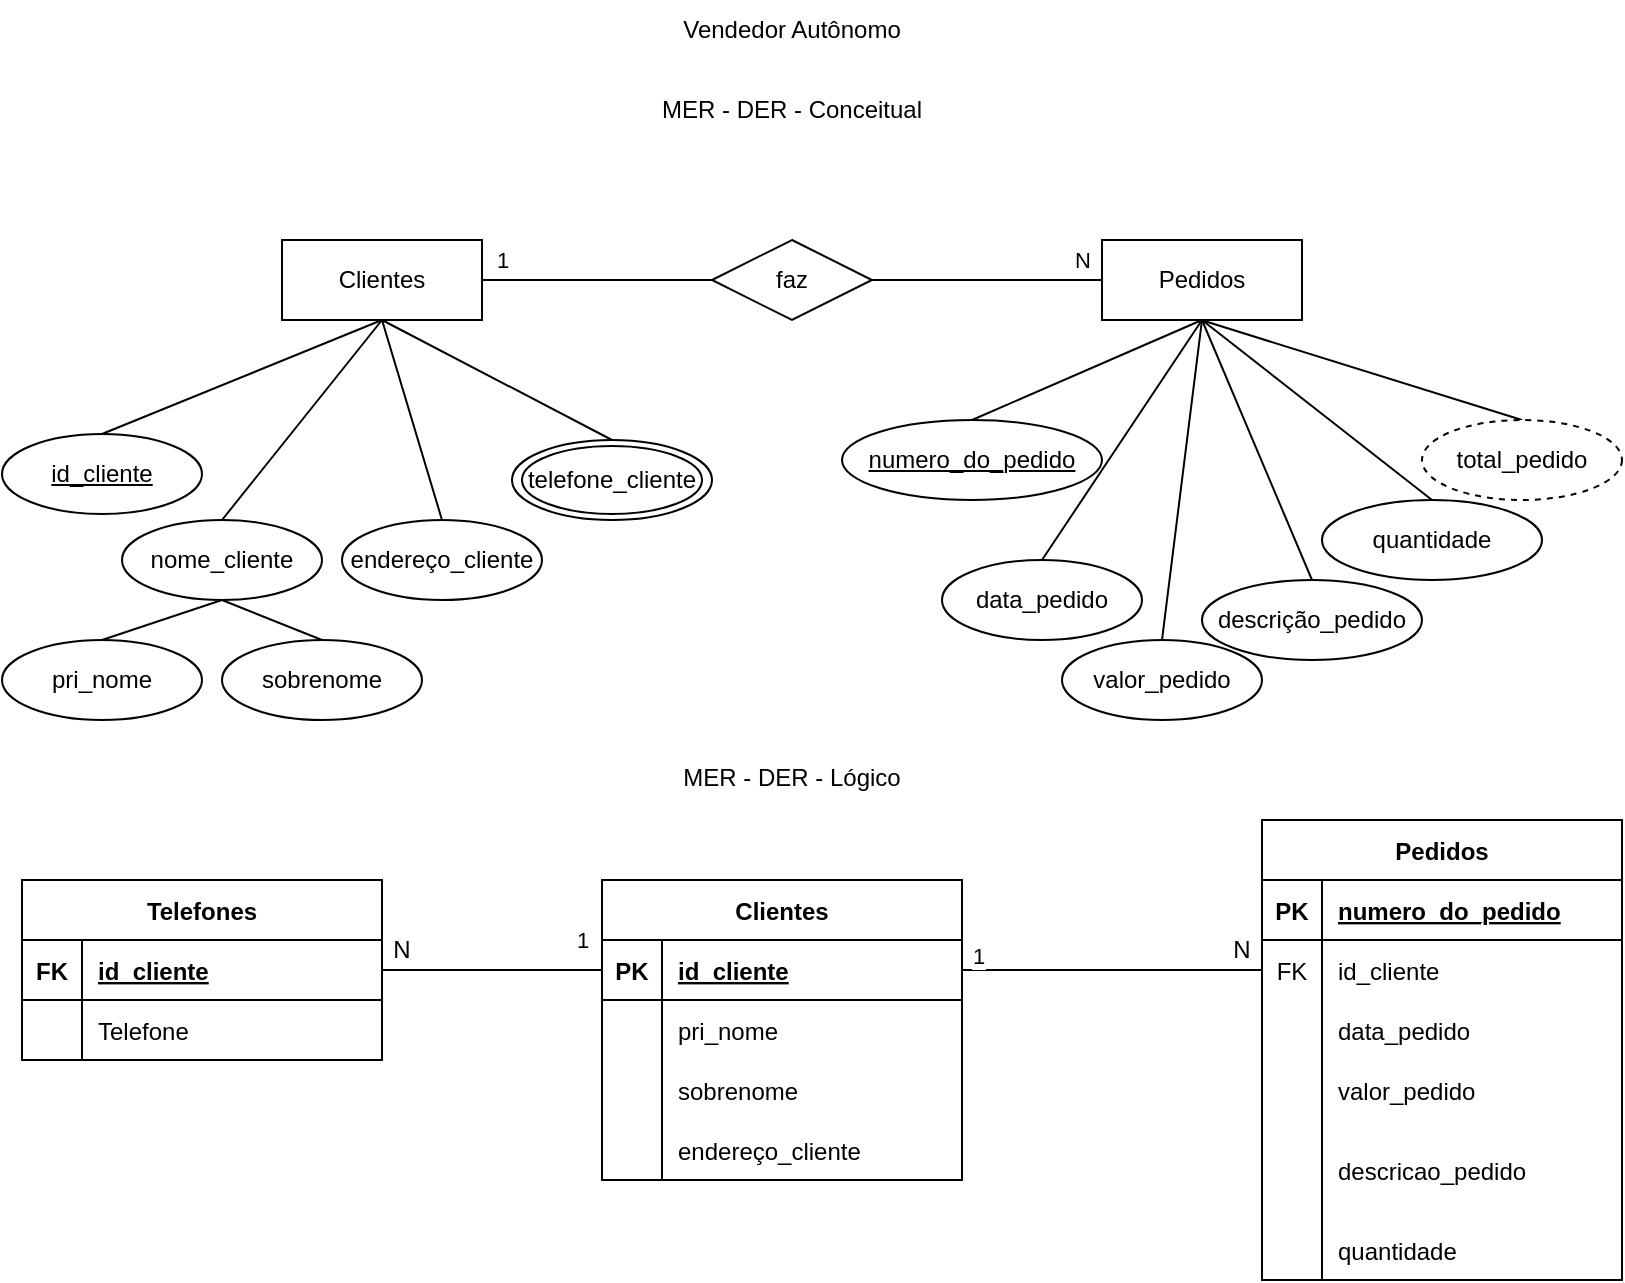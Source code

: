 <mxfile version="20.0.1" type="device"><diagram id="HCURCA-WbZn8YKSP5B72" name="Page-1"><mxGraphModel dx="981" dy="542" grid="1" gridSize="10" guides="1" tooltips="1" connect="1" arrows="1" fold="1" page="1" pageScale="1" pageWidth="1169" pageHeight="827" math="0" shadow="0"><root><mxCell id="0"/><mxCell id="1" parent="0"/><mxCell id="FFzMxiE_O8HpIaCIG6Eo-1" value="Vendedor Autônomo" style="text;html=1;strokeColor=none;fillColor=none;align=center;verticalAlign=middle;whiteSpace=wrap;rounded=0;" vertex="1" parent="1"><mxGeometry x="500" y="40" width="170" height="30" as="geometry"/></mxCell><mxCell id="FFzMxiE_O8HpIaCIG6Eo-3" value="id_cliente" style="ellipse;whiteSpace=wrap;html=1;align=center;fontStyle=4" vertex="1" parent="1"><mxGeometry x="190" y="257" width="100" height="40" as="geometry"/></mxCell><mxCell id="FFzMxiE_O8HpIaCIG6Eo-22" style="edgeStyle=none;rounded=0;orthogonalLoop=1;jettySize=auto;html=1;exitX=0.5;exitY=0;exitDx=0;exitDy=0;endArrow=none;endFill=0;" edge="1" parent="1" source="FFzMxiE_O8HpIaCIG6Eo-4"><mxGeometry relative="1" as="geometry"><mxPoint x="380" y="200" as="targetPoint"/></mxGeometry></mxCell><mxCell id="FFzMxiE_O8HpIaCIG6Eo-118" style="edgeStyle=none;rounded=0;orthogonalLoop=1;jettySize=auto;html=1;exitX=0.5;exitY=1;exitDx=0;exitDy=0;entryX=0.5;entryY=0;entryDx=0;entryDy=0;endArrow=none;endFill=0;" edge="1" parent="1" source="FFzMxiE_O8HpIaCIG6Eo-4" target="FFzMxiE_O8HpIaCIG6Eo-116"><mxGeometry relative="1" as="geometry"/></mxCell><mxCell id="FFzMxiE_O8HpIaCIG6Eo-4" value="nome_cliente" style="ellipse;whiteSpace=wrap;html=1;align=center;" vertex="1" parent="1"><mxGeometry x="250" y="300" width="100" height="40" as="geometry"/></mxCell><mxCell id="FFzMxiE_O8HpIaCIG6Eo-23" style="edgeStyle=none;rounded=0;orthogonalLoop=1;jettySize=auto;html=1;exitX=0.5;exitY=0;exitDx=0;exitDy=0;endArrow=none;endFill=0;" edge="1" parent="1" source="FFzMxiE_O8HpIaCIG6Eo-5"><mxGeometry relative="1" as="geometry"><mxPoint x="380" y="200" as="targetPoint"/></mxGeometry></mxCell><mxCell id="FFzMxiE_O8HpIaCIG6Eo-5" value="endereço_cliente" style="ellipse;whiteSpace=wrap;html=1;align=center;" vertex="1" parent="1"><mxGeometry x="360" y="300" width="100" height="40" as="geometry"/></mxCell><mxCell id="FFzMxiE_O8HpIaCIG6Eo-24" style="edgeStyle=none;rounded=0;orthogonalLoop=1;jettySize=auto;html=1;exitX=0.5;exitY=0;exitDx=0;exitDy=0;endArrow=none;endFill=0;" edge="1" parent="1" source="FFzMxiE_O8HpIaCIG6Eo-6"><mxGeometry relative="1" as="geometry"><mxPoint x="380" y="200" as="targetPoint"/></mxGeometry></mxCell><mxCell id="FFzMxiE_O8HpIaCIG6Eo-6" value="telefone_cliente" style="ellipse;whiteSpace=wrap;html=1;align=center;" vertex="1" parent="1"><mxGeometry x="445" y="260" width="100" height="40" as="geometry"/></mxCell><mxCell id="FFzMxiE_O8HpIaCIG6Eo-25" style="edgeStyle=none;rounded=0;orthogonalLoop=1;jettySize=auto;html=1;exitX=0.5;exitY=0;exitDx=0;exitDy=0;entryX=0.5;entryY=1;entryDx=0;entryDy=0;endArrow=none;endFill=0;" edge="1" parent="1" source="FFzMxiE_O8HpIaCIG6Eo-7" target="FFzMxiE_O8HpIaCIG6Eo-12"><mxGeometry relative="1" as="geometry"/></mxCell><mxCell id="FFzMxiE_O8HpIaCIG6Eo-7" value="numero_do_pedido" style="ellipse;whiteSpace=wrap;html=1;align=center;fontStyle=4" vertex="1" parent="1"><mxGeometry x="610" y="250" width="130" height="40" as="geometry"/></mxCell><mxCell id="FFzMxiE_O8HpIaCIG6Eo-26" style="edgeStyle=none;rounded=0;orthogonalLoop=1;jettySize=auto;html=1;exitX=0.5;exitY=0;exitDx=0;exitDy=0;entryX=0.5;entryY=1;entryDx=0;entryDy=0;endArrow=none;endFill=0;" edge="1" parent="1" source="FFzMxiE_O8HpIaCIG6Eo-8" target="FFzMxiE_O8HpIaCIG6Eo-12"><mxGeometry relative="1" as="geometry"/></mxCell><mxCell id="FFzMxiE_O8HpIaCIG6Eo-8" value="data_pedido" style="ellipse;whiteSpace=wrap;html=1;align=center;" vertex="1" parent="1"><mxGeometry x="660" y="320" width="100" height="40" as="geometry"/></mxCell><mxCell id="FFzMxiE_O8HpIaCIG6Eo-27" style="edgeStyle=none;rounded=0;orthogonalLoop=1;jettySize=auto;html=1;exitX=0.5;exitY=0;exitDx=0;exitDy=0;endArrow=none;endFill=0;" edge="1" parent="1" source="FFzMxiE_O8HpIaCIG6Eo-9"><mxGeometry relative="1" as="geometry"><mxPoint x="790" y="200" as="targetPoint"/></mxGeometry></mxCell><mxCell id="FFzMxiE_O8HpIaCIG6Eo-9" value="valor_pedido" style="ellipse;whiteSpace=wrap;html=1;align=center;" vertex="1" parent="1"><mxGeometry x="720" y="360" width="100" height="40" as="geometry"/></mxCell><mxCell id="FFzMxiE_O8HpIaCIG6Eo-28" style="edgeStyle=none;rounded=0;orthogonalLoop=1;jettySize=auto;html=1;exitX=0.5;exitY=0;exitDx=0;exitDy=0;endArrow=none;endFill=0;" edge="1" parent="1" source="FFzMxiE_O8HpIaCIG6Eo-10"><mxGeometry relative="1" as="geometry"><mxPoint x="790" y="200" as="targetPoint"/></mxGeometry></mxCell><mxCell id="FFzMxiE_O8HpIaCIG6Eo-10" value="descrição_pedido" style="ellipse;whiteSpace=wrap;html=1;align=center;" vertex="1" parent="1"><mxGeometry x="790" y="330" width="110" height="40" as="geometry"/></mxCell><mxCell id="FFzMxiE_O8HpIaCIG6Eo-15" value="1" style="rounded=0;orthogonalLoop=1;jettySize=auto;html=1;exitX=1;exitY=0.5;exitDx=0;exitDy=0;entryX=0;entryY=0.5;entryDx=0;entryDy=0;endArrow=none;endFill=0;" edge="1" parent="1" source="FFzMxiE_O8HpIaCIG6Eo-11" target="FFzMxiE_O8HpIaCIG6Eo-14"><mxGeometry x="-0.826" y="10" relative="1" as="geometry"><mxPoint as="offset"/></mxGeometry></mxCell><mxCell id="FFzMxiE_O8HpIaCIG6Eo-21" style="edgeStyle=none;rounded=0;orthogonalLoop=1;jettySize=auto;html=1;exitX=0.5;exitY=1;exitDx=0;exitDy=0;entryX=0.5;entryY=0;entryDx=0;entryDy=0;endArrow=none;endFill=0;" edge="1" parent="1" source="FFzMxiE_O8HpIaCIG6Eo-11" target="FFzMxiE_O8HpIaCIG6Eo-3"><mxGeometry relative="1" as="geometry"/></mxCell><mxCell id="FFzMxiE_O8HpIaCIG6Eo-11" value="Clientes" style="whiteSpace=wrap;html=1;align=center;" vertex="1" parent="1"><mxGeometry x="330" y="160" width="100" height="40" as="geometry"/></mxCell><mxCell id="FFzMxiE_O8HpIaCIG6Eo-12" value="Pedidos" style="whiteSpace=wrap;html=1;align=center;" vertex="1" parent="1"><mxGeometry x="740" y="160" width="100" height="40" as="geometry"/></mxCell><mxCell id="FFzMxiE_O8HpIaCIG6Eo-13" value="MER - DER - Conceitual" style="text;html=1;strokeColor=none;fillColor=none;align=center;verticalAlign=middle;whiteSpace=wrap;rounded=0;" vertex="1" parent="1"><mxGeometry x="500" y="80" width="170" height="30" as="geometry"/></mxCell><mxCell id="FFzMxiE_O8HpIaCIG6Eo-16" value="N" style="edgeStyle=none;rounded=0;orthogonalLoop=1;jettySize=auto;html=1;exitX=1;exitY=0.5;exitDx=0;exitDy=0;entryX=0;entryY=0.5;entryDx=0;entryDy=0;endArrow=none;endFill=0;" edge="1" parent="1" source="FFzMxiE_O8HpIaCIG6Eo-14" target="FFzMxiE_O8HpIaCIG6Eo-12"><mxGeometry x="0.826" y="10" relative="1" as="geometry"><mxPoint as="offset"/></mxGeometry></mxCell><mxCell id="FFzMxiE_O8HpIaCIG6Eo-14" value="faz" style="shape=rhombus;perimeter=rhombusPerimeter;whiteSpace=wrap;html=1;align=center;" vertex="1" parent="1"><mxGeometry x="545" y="160" width="80" height="40" as="geometry"/></mxCell><mxCell id="FFzMxiE_O8HpIaCIG6Eo-18" value="telefone_cliente" style="ellipse;whiteSpace=wrap;html=1;align=center;" vertex="1" parent="1"><mxGeometry x="450" y="263" width="90" height="34" as="geometry"/></mxCell><mxCell id="FFzMxiE_O8HpIaCIG6Eo-32" style="edgeStyle=none;rounded=0;orthogonalLoop=1;jettySize=auto;html=1;exitX=0.5;exitY=0;exitDx=0;exitDy=0;endArrow=none;endFill=0;" edge="1" parent="1" source="FFzMxiE_O8HpIaCIG6Eo-29"><mxGeometry relative="1" as="geometry"><mxPoint x="790" y="200.143" as="targetPoint"/></mxGeometry></mxCell><mxCell id="FFzMxiE_O8HpIaCIG6Eo-29" value="total_pedido" style="ellipse;whiteSpace=wrap;html=1;align=center;dashed=1;" vertex="1" parent="1"><mxGeometry x="900" y="250" width="100" height="40" as="geometry"/></mxCell><mxCell id="FFzMxiE_O8HpIaCIG6Eo-31" style="edgeStyle=none;rounded=0;orthogonalLoop=1;jettySize=auto;html=1;exitX=0.5;exitY=0;exitDx=0;exitDy=0;endArrow=none;endFill=0;" edge="1" parent="1" source="FFzMxiE_O8HpIaCIG6Eo-30"><mxGeometry relative="1" as="geometry"><mxPoint x="790" y="200" as="targetPoint"/></mxGeometry></mxCell><mxCell id="FFzMxiE_O8HpIaCIG6Eo-30" value="quantidade" style="ellipse;whiteSpace=wrap;html=1;align=center;" vertex="1" parent="1"><mxGeometry x="850" y="290" width="110" height="40" as="geometry"/></mxCell><mxCell id="FFzMxiE_O8HpIaCIG6Eo-33" value="MER - DER - Lógico" style="text;html=1;strokeColor=none;fillColor=none;align=center;verticalAlign=middle;whiteSpace=wrap;rounded=0;" vertex="1" parent="1"><mxGeometry x="500" y="414" width="170" height="30" as="geometry"/></mxCell><mxCell id="FFzMxiE_O8HpIaCIG6Eo-34" value="Clientes" style="shape=table;startSize=30;container=1;collapsible=1;childLayout=tableLayout;fixedRows=1;rowLines=0;fontStyle=1;align=center;resizeLast=1;" vertex="1" parent="1"><mxGeometry x="490" y="480" width="180" height="150" as="geometry"/></mxCell><mxCell id="FFzMxiE_O8HpIaCIG6Eo-35" value="" style="shape=tableRow;horizontal=0;startSize=0;swimlaneHead=0;swimlaneBody=0;fillColor=none;collapsible=0;dropTarget=0;points=[[0,0.5],[1,0.5]];portConstraint=eastwest;top=0;left=0;right=0;bottom=1;" vertex="1" parent="FFzMxiE_O8HpIaCIG6Eo-34"><mxGeometry y="30" width="180" height="30" as="geometry"/></mxCell><mxCell id="FFzMxiE_O8HpIaCIG6Eo-36" value="PK" style="shape=partialRectangle;connectable=0;fillColor=none;top=0;left=0;bottom=0;right=0;fontStyle=1;overflow=hidden;" vertex="1" parent="FFzMxiE_O8HpIaCIG6Eo-35"><mxGeometry width="30" height="30" as="geometry"><mxRectangle width="30" height="30" as="alternateBounds"/></mxGeometry></mxCell><mxCell id="FFzMxiE_O8HpIaCIG6Eo-37" value="id_cliente" style="shape=partialRectangle;connectable=0;fillColor=none;top=0;left=0;bottom=0;right=0;align=left;spacingLeft=6;fontStyle=5;overflow=hidden;" vertex="1" parent="FFzMxiE_O8HpIaCIG6Eo-35"><mxGeometry x="30" width="150" height="30" as="geometry"><mxRectangle width="150" height="30" as="alternateBounds"/></mxGeometry></mxCell><mxCell id="FFzMxiE_O8HpIaCIG6Eo-38" value="" style="shape=tableRow;horizontal=0;startSize=0;swimlaneHead=0;swimlaneBody=0;fillColor=none;collapsible=0;dropTarget=0;points=[[0,0.5],[1,0.5]];portConstraint=eastwest;top=0;left=0;right=0;bottom=0;" vertex="1" parent="FFzMxiE_O8HpIaCIG6Eo-34"><mxGeometry y="60" width="180" height="30" as="geometry"/></mxCell><mxCell id="FFzMxiE_O8HpIaCIG6Eo-39" value="" style="shape=partialRectangle;connectable=0;fillColor=none;top=0;left=0;bottom=0;right=0;editable=1;overflow=hidden;" vertex="1" parent="FFzMxiE_O8HpIaCIG6Eo-38"><mxGeometry width="30" height="30" as="geometry"><mxRectangle width="30" height="30" as="alternateBounds"/></mxGeometry></mxCell><mxCell id="FFzMxiE_O8HpIaCIG6Eo-40" value="pri_nome" style="shape=partialRectangle;connectable=0;fillColor=none;top=0;left=0;bottom=0;right=0;align=left;spacingLeft=6;overflow=hidden;" vertex="1" parent="FFzMxiE_O8HpIaCIG6Eo-38"><mxGeometry x="30" width="150" height="30" as="geometry"><mxRectangle width="150" height="30" as="alternateBounds"/></mxGeometry></mxCell><mxCell id="FFzMxiE_O8HpIaCIG6Eo-120" value="" style="shape=tableRow;horizontal=0;startSize=0;swimlaneHead=0;swimlaneBody=0;fillColor=none;collapsible=0;dropTarget=0;points=[[0,0.5],[1,0.5]];portConstraint=eastwest;top=0;left=0;right=0;bottom=0;" vertex="1" parent="FFzMxiE_O8HpIaCIG6Eo-34"><mxGeometry y="90" width="180" height="30" as="geometry"/></mxCell><mxCell id="FFzMxiE_O8HpIaCIG6Eo-121" value="" style="shape=partialRectangle;connectable=0;fillColor=none;top=0;left=0;bottom=0;right=0;editable=1;overflow=hidden;" vertex="1" parent="FFzMxiE_O8HpIaCIG6Eo-120"><mxGeometry width="30" height="30" as="geometry"><mxRectangle width="30" height="30" as="alternateBounds"/></mxGeometry></mxCell><mxCell id="FFzMxiE_O8HpIaCIG6Eo-122" value="sobrenome" style="shape=partialRectangle;connectable=0;fillColor=none;top=0;left=0;bottom=0;right=0;align=left;spacingLeft=6;overflow=hidden;" vertex="1" parent="FFzMxiE_O8HpIaCIG6Eo-120"><mxGeometry x="30" width="150" height="30" as="geometry"><mxRectangle width="150" height="30" as="alternateBounds"/></mxGeometry></mxCell><mxCell id="FFzMxiE_O8HpIaCIG6Eo-41" value="" style="shape=tableRow;horizontal=0;startSize=0;swimlaneHead=0;swimlaneBody=0;fillColor=none;collapsible=0;dropTarget=0;points=[[0,0.5],[1,0.5]];portConstraint=eastwest;top=0;left=0;right=0;bottom=0;" vertex="1" parent="FFzMxiE_O8HpIaCIG6Eo-34"><mxGeometry y="120" width="180" height="30" as="geometry"/></mxCell><mxCell id="FFzMxiE_O8HpIaCIG6Eo-42" value="" style="shape=partialRectangle;connectable=0;fillColor=none;top=0;left=0;bottom=0;right=0;editable=1;overflow=hidden;" vertex="1" parent="FFzMxiE_O8HpIaCIG6Eo-41"><mxGeometry width="30" height="30" as="geometry"><mxRectangle width="30" height="30" as="alternateBounds"/></mxGeometry></mxCell><mxCell id="FFzMxiE_O8HpIaCIG6Eo-43" value="endereço_cliente" style="shape=partialRectangle;connectable=0;fillColor=none;top=0;left=0;bottom=0;right=0;align=left;spacingLeft=6;overflow=hidden;" vertex="1" parent="FFzMxiE_O8HpIaCIG6Eo-41"><mxGeometry x="30" width="150" height="30" as="geometry"><mxRectangle width="150" height="30" as="alternateBounds"/></mxGeometry></mxCell><mxCell id="FFzMxiE_O8HpIaCIG6Eo-47" value="Telefones" style="shape=table;startSize=30;container=1;collapsible=1;childLayout=tableLayout;fixedRows=1;rowLines=0;fontStyle=1;align=center;resizeLast=1;" vertex="1" parent="1"><mxGeometry x="200" y="480" width="180" height="90" as="geometry"/></mxCell><mxCell id="FFzMxiE_O8HpIaCIG6Eo-48" value="" style="shape=tableRow;horizontal=0;startSize=0;swimlaneHead=0;swimlaneBody=0;fillColor=none;collapsible=0;dropTarget=0;points=[[0,0.5],[1,0.5]];portConstraint=eastwest;top=0;left=0;right=0;bottom=1;" vertex="1" parent="FFzMxiE_O8HpIaCIG6Eo-47"><mxGeometry y="30" width="180" height="30" as="geometry"/></mxCell><mxCell id="FFzMxiE_O8HpIaCIG6Eo-49" value="FK" style="shape=partialRectangle;connectable=0;fillColor=none;top=0;left=0;bottom=0;right=0;fontStyle=1;overflow=hidden;" vertex="1" parent="FFzMxiE_O8HpIaCIG6Eo-48"><mxGeometry width="30" height="30" as="geometry"><mxRectangle width="30" height="30" as="alternateBounds"/></mxGeometry></mxCell><mxCell id="FFzMxiE_O8HpIaCIG6Eo-50" value="id_cliente" style="shape=partialRectangle;connectable=0;fillColor=none;top=0;left=0;bottom=0;right=0;align=left;spacingLeft=6;fontStyle=5;overflow=hidden;" vertex="1" parent="FFzMxiE_O8HpIaCIG6Eo-48"><mxGeometry x="30" width="150" height="30" as="geometry"><mxRectangle width="150" height="30" as="alternateBounds"/></mxGeometry></mxCell><mxCell id="FFzMxiE_O8HpIaCIG6Eo-51" value="" style="shape=tableRow;horizontal=0;startSize=0;swimlaneHead=0;swimlaneBody=0;fillColor=none;collapsible=0;dropTarget=0;points=[[0,0.5],[1,0.5]];portConstraint=eastwest;top=0;left=0;right=0;bottom=0;" vertex="1" parent="FFzMxiE_O8HpIaCIG6Eo-47"><mxGeometry y="60" width="180" height="30" as="geometry"/></mxCell><mxCell id="FFzMxiE_O8HpIaCIG6Eo-52" value="" style="shape=partialRectangle;connectable=0;fillColor=none;top=0;left=0;bottom=0;right=0;editable=1;overflow=hidden;" vertex="1" parent="FFzMxiE_O8HpIaCIG6Eo-51"><mxGeometry width="30" height="30" as="geometry"><mxRectangle width="30" height="30" as="alternateBounds"/></mxGeometry></mxCell><mxCell id="FFzMxiE_O8HpIaCIG6Eo-53" value="Telefone" style="shape=partialRectangle;connectable=0;fillColor=none;top=0;left=0;bottom=0;right=0;align=left;spacingLeft=6;overflow=hidden;" vertex="1" parent="FFzMxiE_O8HpIaCIG6Eo-51"><mxGeometry x="30" width="150" height="30" as="geometry"><mxRectangle width="150" height="30" as="alternateBounds"/></mxGeometry></mxCell><mxCell id="FFzMxiE_O8HpIaCIG6Eo-60" value="Pedidos" style="shape=table;startSize=30;container=1;collapsible=1;childLayout=tableLayout;fixedRows=1;rowLines=0;fontStyle=1;align=center;resizeLast=1;" vertex="1" parent="1"><mxGeometry x="820" y="450" width="180" height="230" as="geometry"/></mxCell><mxCell id="FFzMxiE_O8HpIaCIG6Eo-61" value="" style="shape=tableRow;horizontal=0;startSize=0;swimlaneHead=0;swimlaneBody=0;fillColor=none;collapsible=0;dropTarget=0;points=[[0,0.5],[1,0.5]];portConstraint=eastwest;top=0;left=0;right=0;bottom=1;" vertex="1" parent="FFzMxiE_O8HpIaCIG6Eo-60"><mxGeometry y="30" width="180" height="30" as="geometry"/></mxCell><mxCell id="FFzMxiE_O8HpIaCIG6Eo-62" value="PK" style="shape=partialRectangle;connectable=0;fillColor=none;top=0;left=0;bottom=0;right=0;fontStyle=1;overflow=hidden;" vertex="1" parent="FFzMxiE_O8HpIaCIG6Eo-61"><mxGeometry width="30" height="30" as="geometry"><mxRectangle width="30" height="30" as="alternateBounds"/></mxGeometry></mxCell><mxCell id="FFzMxiE_O8HpIaCIG6Eo-63" value="numero_do_pedido" style="shape=partialRectangle;connectable=0;fillColor=none;top=0;left=0;bottom=0;right=0;align=left;spacingLeft=6;fontStyle=5;overflow=hidden;" vertex="1" parent="FFzMxiE_O8HpIaCIG6Eo-61"><mxGeometry x="30" width="150" height="30" as="geometry"><mxRectangle width="150" height="30" as="alternateBounds"/></mxGeometry></mxCell><mxCell id="FFzMxiE_O8HpIaCIG6Eo-64" value="" style="shape=tableRow;horizontal=0;startSize=0;swimlaneHead=0;swimlaneBody=0;fillColor=none;collapsible=0;dropTarget=0;points=[[0,0.5],[1,0.5]];portConstraint=eastwest;top=0;left=0;right=0;bottom=0;" vertex="1" parent="FFzMxiE_O8HpIaCIG6Eo-60"><mxGeometry y="60" width="180" height="30" as="geometry"/></mxCell><mxCell id="FFzMxiE_O8HpIaCIG6Eo-65" value="FK" style="shape=partialRectangle;connectable=0;fillColor=none;top=0;left=0;bottom=0;right=0;editable=1;overflow=hidden;" vertex="1" parent="FFzMxiE_O8HpIaCIG6Eo-64"><mxGeometry width="30" height="30" as="geometry"><mxRectangle width="30" height="30" as="alternateBounds"/></mxGeometry></mxCell><mxCell id="FFzMxiE_O8HpIaCIG6Eo-66" value="id_cliente" style="shape=partialRectangle;connectable=0;fillColor=none;top=0;left=0;bottom=0;right=0;align=left;spacingLeft=6;overflow=hidden;" vertex="1" parent="FFzMxiE_O8HpIaCIG6Eo-64"><mxGeometry x="30" width="150" height="30" as="geometry"><mxRectangle width="150" height="30" as="alternateBounds"/></mxGeometry></mxCell><mxCell id="FFzMxiE_O8HpIaCIG6Eo-108" value="" style="shape=tableRow;horizontal=0;startSize=0;swimlaneHead=0;swimlaneBody=0;fillColor=none;collapsible=0;dropTarget=0;points=[[0,0.5],[1,0.5]];portConstraint=eastwest;top=0;left=0;right=0;bottom=0;" vertex="1" parent="FFzMxiE_O8HpIaCIG6Eo-60"><mxGeometry y="90" width="180" height="30" as="geometry"/></mxCell><mxCell id="FFzMxiE_O8HpIaCIG6Eo-109" value="" style="shape=partialRectangle;connectable=0;fillColor=none;top=0;left=0;bottom=0;right=0;editable=1;overflow=hidden;" vertex="1" parent="FFzMxiE_O8HpIaCIG6Eo-108"><mxGeometry width="30" height="30" as="geometry"><mxRectangle width="30" height="30" as="alternateBounds"/></mxGeometry></mxCell><mxCell id="FFzMxiE_O8HpIaCIG6Eo-110" value="data_pedido" style="shape=partialRectangle;connectable=0;fillColor=none;top=0;left=0;bottom=0;right=0;align=left;spacingLeft=6;overflow=hidden;" vertex="1" parent="FFzMxiE_O8HpIaCIG6Eo-108"><mxGeometry x="30" width="150" height="30" as="geometry"><mxRectangle width="150" height="30" as="alternateBounds"/></mxGeometry></mxCell><mxCell id="FFzMxiE_O8HpIaCIG6Eo-67" value="" style="shape=tableRow;horizontal=0;startSize=0;swimlaneHead=0;swimlaneBody=0;fillColor=none;collapsible=0;dropTarget=0;points=[[0,0.5],[1,0.5]];portConstraint=eastwest;top=0;left=0;right=0;bottom=0;" vertex="1" parent="FFzMxiE_O8HpIaCIG6Eo-60"><mxGeometry y="120" width="180" height="30" as="geometry"/></mxCell><mxCell id="FFzMxiE_O8HpIaCIG6Eo-68" value="" style="shape=partialRectangle;connectable=0;fillColor=none;top=0;left=0;bottom=0;right=0;editable=1;overflow=hidden;" vertex="1" parent="FFzMxiE_O8HpIaCIG6Eo-67"><mxGeometry width="30" height="30" as="geometry"><mxRectangle width="30" height="30" as="alternateBounds"/></mxGeometry></mxCell><mxCell id="FFzMxiE_O8HpIaCIG6Eo-69" value="valor_pedido" style="shape=partialRectangle;connectable=0;fillColor=none;top=0;left=0;bottom=0;right=0;align=left;spacingLeft=6;overflow=hidden;" vertex="1" parent="FFzMxiE_O8HpIaCIG6Eo-67"><mxGeometry x="30" width="150" height="30" as="geometry"><mxRectangle width="150" height="30" as="alternateBounds"/></mxGeometry></mxCell><mxCell id="FFzMxiE_O8HpIaCIG6Eo-72" value="" style="shape=tableRow;horizontal=0;startSize=0;swimlaneHead=0;swimlaneBody=0;fillColor=none;collapsible=0;dropTarget=0;points=[[0,0.5],[1,0.5]];portConstraint=eastwest;top=0;left=0;right=0;bottom=0;" vertex="1" parent="FFzMxiE_O8HpIaCIG6Eo-60"><mxGeometry y="150" width="180" height="50" as="geometry"/></mxCell><mxCell id="FFzMxiE_O8HpIaCIG6Eo-73" value="" style="shape=partialRectangle;connectable=0;fillColor=none;top=0;left=0;bottom=0;right=0;editable=1;overflow=hidden;" vertex="1" parent="FFzMxiE_O8HpIaCIG6Eo-72"><mxGeometry width="30" height="50" as="geometry"><mxRectangle width="30" height="50" as="alternateBounds"/></mxGeometry></mxCell><mxCell id="FFzMxiE_O8HpIaCIG6Eo-74" value="descricao_pedido" style="shape=partialRectangle;connectable=0;fillColor=none;top=0;left=0;bottom=0;right=0;align=left;spacingLeft=6;overflow=hidden;" vertex="1" parent="FFzMxiE_O8HpIaCIG6Eo-72"><mxGeometry x="30" width="150" height="50" as="geometry"><mxRectangle width="150" height="50" as="alternateBounds"/></mxGeometry></mxCell><mxCell id="FFzMxiE_O8HpIaCIG6Eo-81" value="" style="shape=tableRow;horizontal=0;startSize=0;swimlaneHead=0;swimlaneBody=0;fillColor=none;collapsible=0;dropTarget=0;points=[[0,0.5],[1,0.5]];portConstraint=eastwest;top=0;left=0;right=0;bottom=0;" vertex="1" parent="FFzMxiE_O8HpIaCIG6Eo-60"><mxGeometry y="200" width="180" height="30" as="geometry"/></mxCell><mxCell id="FFzMxiE_O8HpIaCIG6Eo-82" value="" style="shape=partialRectangle;connectable=0;fillColor=none;top=0;left=0;bottom=0;right=0;editable=1;overflow=hidden;" vertex="1" parent="FFzMxiE_O8HpIaCIG6Eo-81"><mxGeometry width="30" height="30" as="geometry"><mxRectangle width="30" height="30" as="alternateBounds"/></mxGeometry></mxCell><mxCell id="FFzMxiE_O8HpIaCIG6Eo-83" value="quantidade" style="shape=partialRectangle;connectable=0;fillColor=none;top=0;left=0;bottom=0;right=0;align=left;spacingLeft=6;overflow=hidden;" vertex="1" parent="FFzMxiE_O8HpIaCIG6Eo-81"><mxGeometry x="30" width="150" height="30" as="geometry"><mxRectangle width="150" height="30" as="alternateBounds"/></mxGeometry></mxCell><mxCell id="FFzMxiE_O8HpIaCIG6Eo-111" value="1" style="endArrow=none;html=1;rounded=0;entryX=0;entryY=0.5;entryDx=0;entryDy=0;exitX=1;exitY=0.5;exitDx=0;exitDy=0;" edge="1" parent="1" source="FFzMxiE_O8HpIaCIG6Eo-35" target="FFzMxiE_O8HpIaCIG6Eo-64"><mxGeometry x="-0.901" y="7" relative="1" as="geometry"><mxPoint x="570" y="480" as="sourcePoint"/><mxPoint x="730" y="480" as="targetPoint"/><mxPoint as="offset"/></mxGeometry></mxCell><mxCell id="FFzMxiE_O8HpIaCIG6Eo-113" value="1" style="endArrow=none;html=1;rounded=0;entryX=1;entryY=0.5;entryDx=0;entryDy=0;exitX=0;exitY=0.5;exitDx=0;exitDy=0;" edge="1" parent="1" source="FFzMxiE_O8HpIaCIG6Eo-35" target="FFzMxiE_O8HpIaCIG6Eo-48"><mxGeometry x="-0.818" y="-15" relative="1" as="geometry"><mxPoint x="660" y="535" as="sourcePoint"/><mxPoint x="840" y="565" as="targetPoint"/><mxPoint as="offset"/></mxGeometry></mxCell><mxCell id="FFzMxiE_O8HpIaCIG6Eo-114" value="N" style="text;html=1;strokeColor=none;fillColor=none;align=center;verticalAlign=middle;whiteSpace=wrap;rounded=0;" vertex="1" parent="1"><mxGeometry x="800" y="500" width="20" height="30" as="geometry"/></mxCell><mxCell id="FFzMxiE_O8HpIaCIG6Eo-115" value="N" style="text;html=1;strokeColor=none;fillColor=none;align=center;verticalAlign=middle;whiteSpace=wrap;rounded=0;" vertex="1" parent="1"><mxGeometry x="380" y="500" width="20" height="30" as="geometry"/></mxCell><mxCell id="FFzMxiE_O8HpIaCIG6Eo-116" value="pri_nome" style="ellipse;whiteSpace=wrap;html=1;align=center;" vertex="1" parent="1"><mxGeometry x="190" y="360" width="100" height="40" as="geometry"/></mxCell><mxCell id="FFzMxiE_O8HpIaCIG6Eo-119" style="edgeStyle=none;rounded=0;orthogonalLoop=1;jettySize=auto;html=1;exitX=0.5;exitY=0;exitDx=0;exitDy=0;endArrow=none;endFill=0;" edge="1" parent="1" source="FFzMxiE_O8HpIaCIG6Eo-117"><mxGeometry relative="1" as="geometry"><mxPoint x="300" y="340.0" as="targetPoint"/></mxGeometry></mxCell><mxCell id="FFzMxiE_O8HpIaCIG6Eo-117" value="sobrenome" style="ellipse;whiteSpace=wrap;html=1;align=center;" vertex="1" parent="1"><mxGeometry x="300" y="360" width="100" height="40" as="geometry"/></mxCell></root></mxGraphModel></diagram></mxfile>